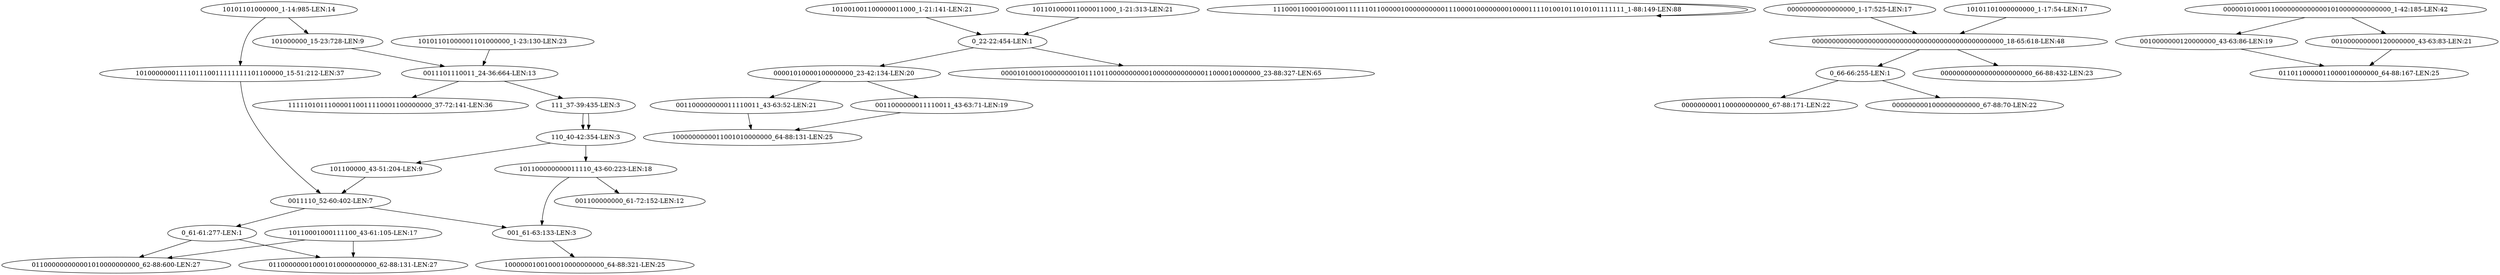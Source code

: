 digraph G {
    "101000000_15-23:728-LEN:9" -> "0011101110011_24-36:664-LEN:13";
    "101001001100000011000_1-21:141-LEN:21" -> "0_22-22:454-LEN:1";
    "001100000000011110011_43-63:52-LEN:21" -> "1000000000011001010000000_64-88:131-LEN:25";
    "10101101000000_1-14:985-LEN:14" -> "101000000_15-23:728-LEN:9";
    "10101101000000_1-14:985-LEN:14" -> "1010000000111101110011111111101100000_15-51:212-LEN:37";
    "101101000011000011000_1-21:313-LEN:21" -> "0_22-22:454-LEN:1";
    "1110001100010001001111110110000010000000000111000010000000010000111101001011010101111111_1-88:149-LEN:88" -> "1110001100010001001111110110000010000000000111000010000000010000111101001011010101111111_1-88:149-LEN:88";
    "0_66-66:255-LEN:1" -> "0000000001100000000000_67-88:171-LEN:22";
    "0_66-66:255-LEN:1" -> "0000000001000000000000_67-88:70-LEN:22";
    "0011110_52-60:402-LEN:7" -> "0_61-61:277-LEN:1";
    "0011110_52-60:402-LEN:7" -> "001_61-63:133-LEN:3";
    "000000000000000000000000000000000000000000000000_18-65:618-LEN:48" -> "00000000000000000000000_66-88:432-LEN:23";
    "000000000000000000000000000000000000000000000000_18-65:618-LEN:48" -> "0_66-66:255-LEN:1";
    "0011000000011110011_43-63:71-LEN:19" -> "1000000000011001010000000_64-88:131-LEN:25";
    "001_61-63:133-LEN:3" -> "1000000100100010000000000_64-88:321-LEN:25";
    "0011101110011_24-36:664-LEN:13" -> "111_37-39:435-LEN:3";
    "0011101110011_24-36:664-LEN:13" -> "111110101110000110011110001100000000_37-72:141-LEN:36";
    "0_22-22:454-LEN:1" -> "00001010000100000000_23-42:134-LEN:20";
    "0_22-22:454-LEN:1" -> "00001010001000000001011101100000000001000000000000011000010000000_23-88:327-LEN:65";
    "000001010001100000000000001010000000000000_1-42:185-LEN:42" -> "0010000000120000000_43-63:86-LEN:19";
    "000001010001100000000000001010000000000000_1-42:185-LEN:42" -> "001000000000120000000_43-63:83-LEN:21";
    "0010000000120000000_43-63:86-LEN:19" -> "0110110000011000010000000_64-88:167-LEN:25";
    "101100000_43-51:204-LEN:9" -> "0011110_52-60:402-LEN:7";
    "10110001000111100_43-61:105-LEN:17" -> "011000000000001010000000000_62-88:600-LEN:27";
    "10110001000111100_43-61:105-LEN:17" -> "011000000010001010000000000_62-88:131-LEN:27";
    "0_61-61:277-LEN:1" -> "011000000000001010000000000_62-88:600-LEN:27";
    "0_61-61:277-LEN:1" -> "011000000010001010000000000_62-88:131-LEN:27";
    "111_37-39:435-LEN:3" -> "110_40-42:354-LEN:3";
    "111_37-39:435-LEN:3" -> "110_40-42:354-LEN:3";
    "110_40-42:354-LEN:3" -> "101100000_43-51:204-LEN:9";
    "110_40-42:354-LEN:3" -> "101100000000011110_43-60:223-LEN:18";
    "00000000000000000_1-17:525-LEN:17" -> "000000000000000000000000000000000000000000000000_18-65:618-LEN:48";
    "10101101000000000_1-17:54-LEN:17" -> "000000000000000000000000000000000000000000000000_18-65:618-LEN:48";
    "001000000000120000000_43-63:83-LEN:21" -> "0110110000011000010000000_64-88:167-LEN:25";
    "101100000000011110_43-60:223-LEN:18" -> "001100000000_61-72:152-LEN:12";
    "101100000000011110_43-60:223-LEN:18" -> "001_61-63:133-LEN:3";
    "00001010000100000000_23-42:134-LEN:20" -> "001100000000011110011_43-63:52-LEN:21";
    "00001010000100000000_23-42:134-LEN:20" -> "0011000000011110011_43-63:71-LEN:19";
    "1010000000111101110011111111101100000_15-51:212-LEN:37" -> "0011110_52-60:402-LEN:7";
    "10101101000001101000000_1-23:130-LEN:23" -> "0011101110011_24-36:664-LEN:13";
}
